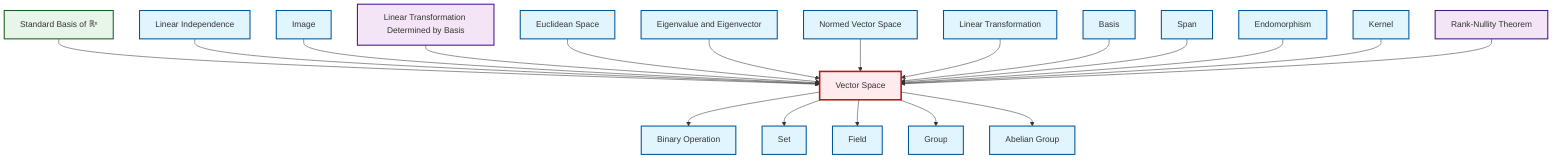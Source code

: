 graph TD
    classDef definition fill:#e1f5fe,stroke:#01579b,stroke-width:2px
    classDef theorem fill:#f3e5f5,stroke:#4a148c,stroke-width:2px
    classDef axiom fill:#fff3e0,stroke:#e65100,stroke-width:2px
    classDef example fill:#e8f5e9,stroke:#1b5e20,stroke-width:2px
    classDef current fill:#ffebee,stroke:#b71c1c,stroke-width:3px
    def-field["Field"]:::definition
    def-image["Image"]:::definition
    thm-rank-nullity["Rank-Nullity Theorem"]:::theorem
    def-linear-independence["Linear Independence"]:::definition
    def-euclidean-space["Euclidean Space"]:::definition
    thm-linear-transformation-basis["Linear Transformation Determined by Basis"]:::theorem
    def-kernel["Kernel"]:::definition
    def-normed-vector-space["Normed Vector Space"]:::definition
    def-vector-space["Vector Space"]:::definition
    def-basis["Basis"]:::definition
    def-set["Set"]:::definition
    def-eigenvalue-eigenvector["Eigenvalue and Eigenvector"]:::definition
    def-group["Group"]:::definition
    def-endomorphism["Endomorphism"]:::definition
    def-linear-transformation["Linear Transformation"]:::definition
    def-binary-operation["Binary Operation"]:::definition
    ex-standard-basis-rn["Standard Basis of ℝⁿ"]:::example
    def-abelian-group["Abelian Group"]:::definition
    def-span["Span"]:::definition
    ex-standard-basis-rn --> def-vector-space
    def-linear-independence --> def-vector-space
    def-vector-space --> def-binary-operation
    def-image --> def-vector-space
    thm-linear-transformation-basis --> def-vector-space
    def-euclidean-space --> def-vector-space
    def-vector-space --> def-set
    def-eigenvalue-eigenvector --> def-vector-space
    def-normed-vector-space --> def-vector-space
    def-vector-space --> def-field
    def-linear-transformation --> def-vector-space
    def-basis --> def-vector-space
    def-vector-space --> def-group
    def-span --> def-vector-space
    def-vector-space --> def-abelian-group
    def-endomorphism --> def-vector-space
    def-kernel --> def-vector-space
    thm-rank-nullity --> def-vector-space
    class def-vector-space current
